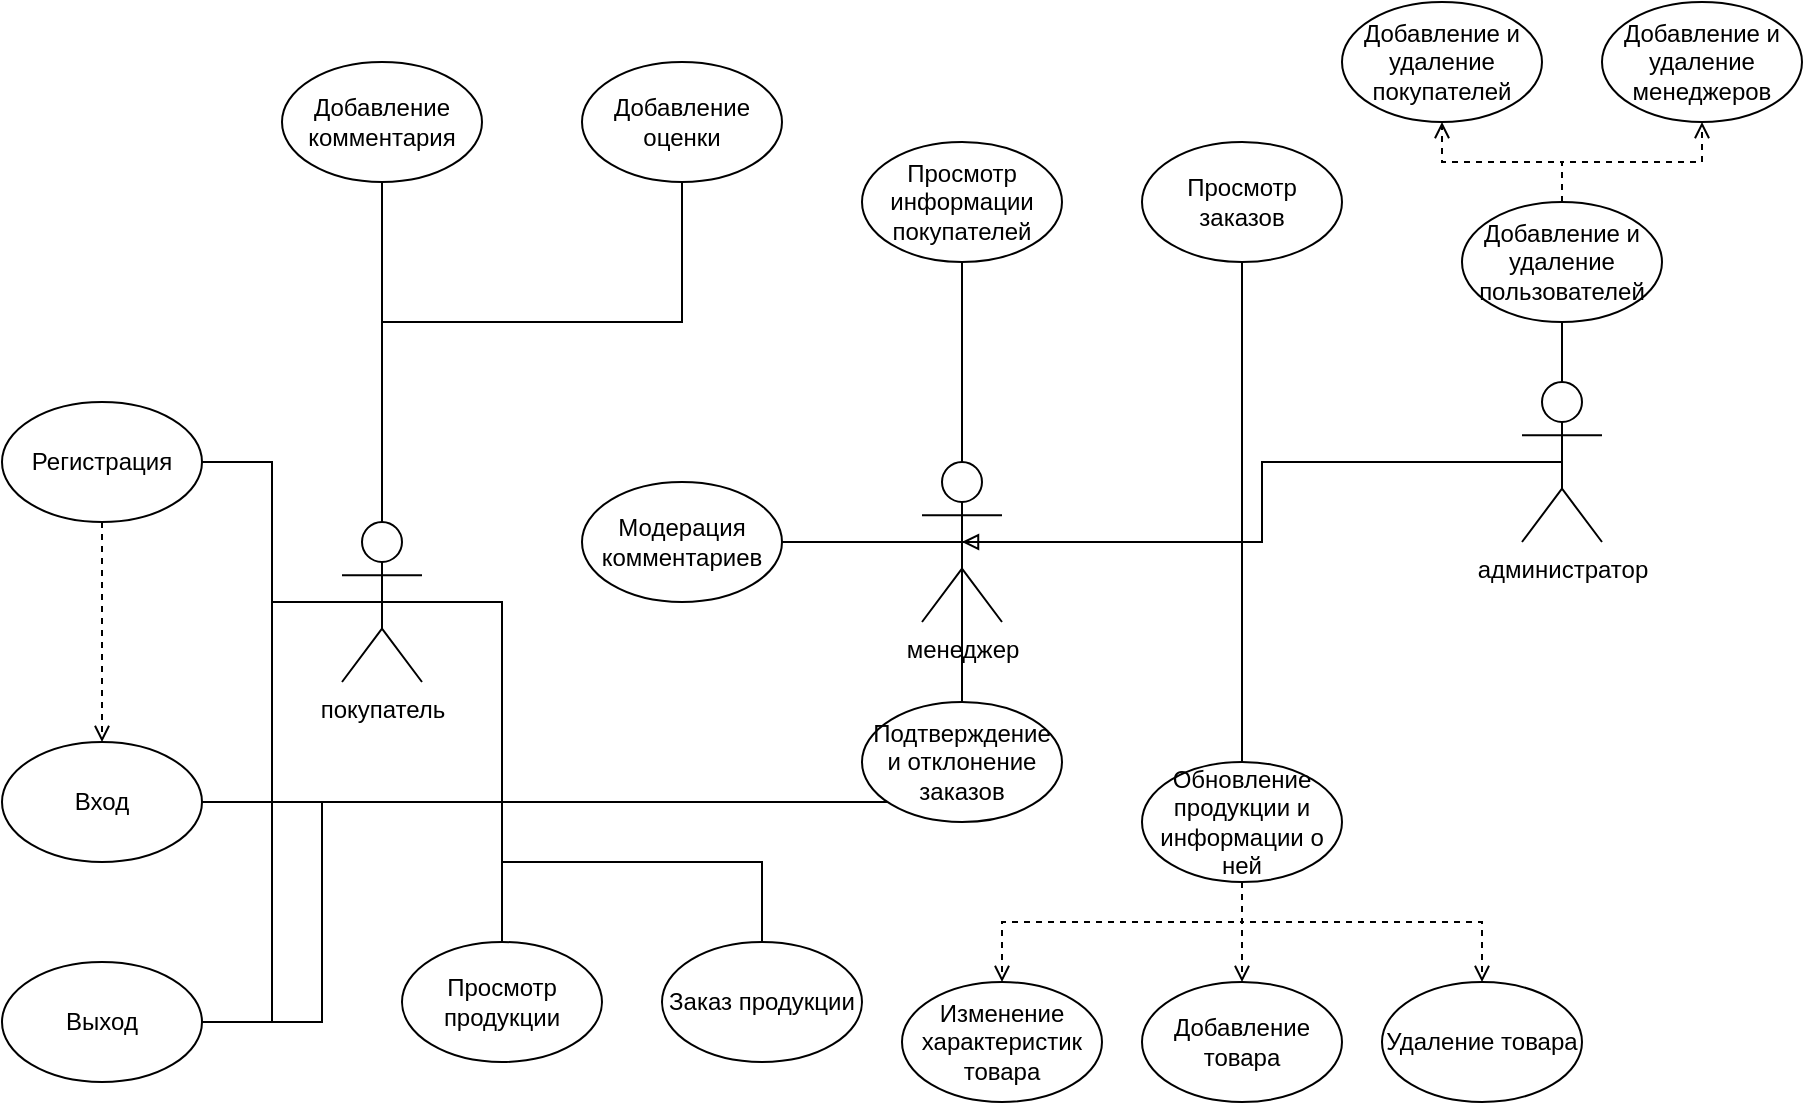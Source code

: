 <mxfile version="18.0.4" type="device"><diagram name="Page-1" id="42789a77-a242-8287-6e28-9cd8cfd52e62"><mxGraphModel dx="1422" dy="818" grid="1" gridSize="10" guides="1" tooltips="1" connect="1" arrows="1" fold="1" page="1" pageScale="1" pageWidth="1100" pageHeight="850" background="none" math="0" shadow="0"><root><mxCell id="0"/><mxCell id="1" parent="0"/><mxCell id="QCrvNLqZe0F_mXFFl_VP-18" style="edgeStyle=orthogonalEdgeStyle;rounded=0;orthogonalLoop=1;jettySize=auto;html=1;exitX=0.5;exitY=0.5;exitDx=0;exitDy=0;exitPerimeter=0;endArrow=none;endFill=0;" edge="1" parent="1" source="QCrvNLqZe0F_mXFFl_VP-1" target="QCrvNLqZe0F_mXFFl_VP-8"><mxGeometry relative="1" as="geometry"/></mxCell><mxCell id="QCrvNLqZe0F_mXFFl_VP-19" style="edgeStyle=orthogonalEdgeStyle;rounded=0;orthogonalLoop=1;jettySize=auto;html=1;exitX=0.5;exitY=0.5;exitDx=0;exitDy=0;exitPerimeter=0;entryX=1;entryY=0.5;entryDx=0;entryDy=0;endArrow=none;endFill=0;" edge="1" parent="1" source="QCrvNLqZe0F_mXFFl_VP-1" target="QCrvNLqZe0F_mXFFl_VP-7"><mxGeometry relative="1" as="geometry"/></mxCell><mxCell id="QCrvNLqZe0F_mXFFl_VP-20" style="edgeStyle=orthogonalEdgeStyle;rounded=0;orthogonalLoop=1;jettySize=auto;html=1;exitX=0.5;exitY=0.5;exitDx=0;exitDy=0;exitPerimeter=0;entryX=0.5;entryY=0;entryDx=0;entryDy=0;endArrow=none;endFill=0;" edge="1" parent="1" source="QCrvNLqZe0F_mXFFl_VP-1" target="QCrvNLqZe0F_mXFFl_VP-10"><mxGeometry relative="1" as="geometry"><Array as="points"><mxPoint x="300" y="380"/><mxPoint x="300" y="540"/></Array></mxGeometry></mxCell><mxCell id="QCrvNLqZe0F_mXFFl_VP-22" style="edgeStyle=orthogonalEdgeStyle;rounded=0;orthogonalLoop=1;jettySize=auto;html=1;exitX=0.5;exitY=0.5;exitDx=0;exitDy=0;exitPerimeter=0;entryX=0.5;entryY=1;entryDx=0;entryDy=0;endArrow=none;endFill=0;" edge="1" parent="1" source="QCrvNLqZe0F_mXFFl_VP-1" target="QCrvNLqZe0F_mXFFl_VP-12"><mxGeometry relative="1" as="geometry"/></mxCell><mxCell id="QCrvNLqZe0F_mXFFl_VP-23" style="edgeStyle=orthogonalEdgeStyle;rounded=0;orthogonalLoop=1;jettySize=auto;html=1;exitX=0.5;exitY=0.5;exitDx=0;exitDy=0;exitPerimeter=0;entryX=0.5;entryY=1;entryDx=0;entryDy=0;endArrow=none;endFill=0;" edge="1" parent="1" source="QCrvNLqZe0F_mXFFl_VP-1" target="QCrvNLqZe0F_mXFFl_VP-13"><mxGeometry relative="1" as="geometry"><Array as="points"><mxPoint x="240" y="240"/><mxPoint x="390" y="240"/></Array></mxGeometry></mxCell><mxCell id="QCrvNLqZe0F_mXFFl_VP-24" style="edgeStyle=orthogonalEdgeStyle;rounded=0;orthogonalLoop=1;jettySize=auto;html=1;exitX=0.5;exitY=0.5;exitDx=0;exitDy=0;exitPerimeter=0;entryX=0.5;entryY=0;entryDx=0;entryDy=0;endArrow=none;endFill=0;" edge="1" parent="1" source="QCrvNLqZe0F_mXFFl_VP-1" target="QCrvNLqZe0F_mXFFl_VP-11"><mxGeometry relative="1" as="geometry"><Array as="points"><mxPoint x="300" y="380"/><mxPoint x="300" y="510"/><mxPoint x="430" y="510"/></Array></mxGeometry></mxCell><mxCell id="QCrvNLqZe0F_mXFFl_VP-25" style="edgeStyle=orthogonalEdgeStyle;rounded=0;orthogonalLoop=1;jettySize=auto;html=1;exitX=0.5;exitY=0.5;exitDx=0;exitDy=0;exitPerimeter=0;entryX=1;entryY=0.5;entryDx=0;entryDy=0;endArrow=none;endFill=0;" edge="1" parent="1" source="QCrvNLqZe0F_mXFFl_VP-1" target="QCrvNLqZe0F_mXFFl_VP-9"><mxGeometry relative="1" as="geometry"/></mxCell><mxCell id="QCrvNLqZe0F_mXFFl_VP-1" value="покупатель&lt;br&gt;" style="shape=umlActor;verticalLabelPosition=bottom;verticalAlign=top;html=1;outlineConnect=0;" vertex="1" parent="1"><mxGeometry x="220" y="340" width="40" height="80" as="geometry"/></mxCell><mxCell id="QCrvNLqZe0F_mXFFl_VP-33" style="edgeStyle=orthogonalEdgeStyle;rounded=0;orthogonalLoop=1;jettySize=auto;html=1;exitX=0.5;exitY=0.5;exitDx=0;exitDy=0;exitPerimeter=0;entryX=0.5;entryY=1;entryDx=0;entryDy=0;endArrow=none;endFill=0;" edge="1" parent="1" source="QCrvNLqZe0F_mXFFl_VP-2" target="QCrvNLqZe0F_mXFFl_VP-32"><mxGeometry relative="1" as="geometry"/></mxCell><mxCell id="QCrvNLqZe0F_mXFFl_VP-34" style="edgeStyle=orthogonalEdgeStyle;rounded=0;orthogonalLoop=1;jettySize=auto;html=1;exitX=0.5;exitY=0.5;exitDx=0;exitDy=0;exitPerimeter=0;entryX=0.5;entryY=1;entryDx=0;entryDy=0;endArrow=none;endFill=0;" edge="1" parent="1" source="QCrvNLqZe0F_mXFFl_VP-2" target="QCrvNLqZe0F_mXFFl_VP-30"><mxGeometry relative="1" as="geometry"/></mxCell><mxCell id="QCrvNLqZe0F_mXFFl_VP-36" style="edgeStyle=orthogonalEdgeStyle;rounded=0;orthogonalLoop=1;jettySize=auto;html=1;exitX=0.5;exitY=0.5;exitDx=0;exitDy=0;exitPerimeter=0;entryX=0.5;entryY=0;entryDx=0;entryDy=0;endArrow=none;endFill=0;" edge="1" parent="1" source="QCrvNLqZe0F_mXFFl_VP-2" target="QCrvNLqZe0F_mXFFl_VP-28"><mxGeometry relative="1" as="geometry"/></mxCell><mxCell id="QCrvNLqZe0F_mXFFl_VP-37" style="edgeStyle=orthogonalEdgeStyle;rounded=0;orthogonalLoop=1;jettySize=auto;html=1;exitX=0.5;exitY=0.5;exitDx=0;exitDy=0;exitPerimeter=0;entryX=1;entryY=0.5;entryDx=0;entryDy=0;endArrow=none;endFill=0;" edge="1" parent="1" source="QCrvNLqZe0F_mXFFl_VP-2" target="QCrvNLqZe0F_mXFFl_VP-29"><mxGeometry relative="1" as="geometry"/></mxCell><mxCell id="QCrvNLqZe0F_mXFFl_VP-38" style="edgeStyle=orthogonalEdgeStyle;rounded=0;orthogonalLoop=1;jettySize=auto;html=1;exitX=0.5;exitY=0.5;exitDx=0;exitDy=0;exitPerimeter=0;entryX=0.5;entryY=0;entryDx=0;entryDy=0;endArrow=none;endFill=0;" edge="1" parent="1" source="QCrvNLqZe0F_mXFFl_VP-2" target="QCrvNLqZe0F_mXFFl_VP-31"><mxGeometry relative="1" as="geometry"/></mxCell><mxCell id="QCrvNLqZe0F_mXFFl_VP-60" style="edgeStyle=orthogonalEdgeStyle;rounded=0;orthogonalLoop=1;jettySize=auto;html=1;exitX=0.5;exitY=0.5;exitDx=0;exitDy=0;exitPerimeter=0;entryX=1;entryY=0.5;entryDx=0;entryDy=0;endArrow=none;endFill=0;" edge="1" parent="1" source="QCrvNLqZe0F_mXFFl_VP-2" target="QCrvNLqZe0F_mXFFl_VP-7"><mxGeometry relative="1" as="geometry"><Array as="points"><mxPoint x="530" y="480"/></Array></mxGeometry></mxCell><mxCell id="QCrvNLqZe0F_mXFFl_VP-61" style="edgeStyle=orthogonalEdgeStyle;rounded=0;orthogonalLoop=1;jettySize=auto;html=1;exitX=0.5;exitY=0.5;exitDx=0;exitDy=0;exitPerimeter=0;entryX=1;entryY=0.5;entryDx=0;entryDy=0;endArrow=none;endFill=0;" edge="1" parent="1" source="QCrvNLqZe0F_mXFFl_VP-2" target="QCrvNLqZe0F_mXFFl_VP-9"><mxGeometry relative="1" as="geometry"><Array as="points"><mxPoint x="530" y="480"/><mxPoint x="210" y="480"/><mxPoint x="210" y="590"/></Array></mxGeometry></mxCell><mxCell id="QCrvNLqZe0F_mXFFl_VP-2" value="менеджер" style="shape=umlActor;verticalLabelPosition=bottom;verticalAlign=top;html=1;outlineConnect=0;" vertex="1" parent="1"><mxGeometry x="510" y="310" width="40" height="80" as="geometry"/></mxCell><mxCell id="QCrvNLqZe0F_mXFFl_VP-52" style="edgeStyle=orthogonalEdgeStyle;rounded=0;orthogonalLoop=1;jettySize=auto;html=1;exitX=0.5;exitY=0.5;exitDx=0;exitDy=0;exitPerimeter=0;entryX=0.5;entryY=0.5;entryDx=0;entryDy=0;entryPerimeter=0;endArrow=block;endFill=0;" edge="1" parent="1" source="QCrvNLqZe0F_mXFFl_VP-3" target="QCrvNLqZe0F_mXFFl_VP-2"><mxGeometry relative="1" as="geometry"/></mxCell><mxCell id="QCrvNLqZe0F_mXFFl_VP-58" style="edgeStyle=orthogonalEdgeStyle;rounded=0;orthogonalLoop=1;jettySize=auto;html=1;exitX=0.5;exitY=0.5;exitDx=0;exitDy=0;exitPerimeter=0;entryX=0.5;entryY=1;entryDx=0;entryDy=0;endArrow=none;endFill=0;" edge="1" parent="1" source="QCrvNLqZe0F_mXFFl_VP-3" target="QCrvNLqZe0F_mXFFl_VP-53"><mxGeometry relative="1" as="geometry"/></mxCell><mxCell id="QCrvNLqZe0F_mXFFl_VP-3" value="администратор&lt;br&gt;" style="shape=umlActor;verticalLabelPosition=bottom;verticalAlign=top;html=1;outlineConnect=0;" vertex="1" parent="1"><mxGeometry x="810" y="270" width="40" height="80" as="geometry"/></mxCell><mxCell id="QCrvNLqZe0F_mXFFl_VP-7" value="Вход&lt;br&gt;" style="ellipse;whiteSpace=wrap;html=1;" vertex="1" parent="1"><mxGeometry x="50" y="450" width="100" height="60" as="geometry"/></mxCell><mxCell id="QCrvNLqZe0F_mXFFl_VP-14" style="edgeStyle=orthogonalEdgeStyle;rounded=0;orthogonalLoop=1;jettySize=auto;html=1;entryX=0.5;entryY=0;entryDx=0;entryDy=0;dashed=1;endArrow=open;endFill=0;" edge="1" parent="1" source="QCrvNLqZe0F_mXFFl_VP-8" target="QCrvNLqZe0F_mXFFl_VP-7"><mxGeometry relative="1" as="geometry"/></mxCell><mxCell id="QCrvNLqZe0F_mXFFl_VP-8" value="Регистрация" style="ellipse;whiteSpace=wrap;html=1;" vertex="1" parent="1"><mxGeometry x="50" y="280" width="100" height="60" as="geometry"/></mxCell><mxCell id="QCrvNLqZe0F_mXFFl_VP-9" value="Выход" style="ellipse;whiteSpace=wrap;html=1;" vertex="1" parent="1"><mxGeometry x="50" y="560" width="100" height="60" as="geometry"/></mxCell><mxCell id="QCrvNLqZe0F_mXFFl_VP-10" value="Просмотр продукции" style="ellipse;whiteSpace=wrap;html=1;" vertex="1" parent="1"><mxGeometry x="250" y="550" width="100" height="60" as="geometry"/></mxCell><mxCell id="QCrvNLqZe0F_mXFFl_VP-11" value="Заказ продукции" style="ellipse;whiteSpace=wrap;html=1;" vertex="1" parent="1"><mxGeometry x="380" y="550" width="100" height="60" as="geometry"/></mxCell><mxCell id="QCrvNLqZe0F_mXFFl_VP-12" value="Добавление комментария" style="ellipse;whiteSpace=wrap;html=1;" vertex="1" parent="1"><mxGeometry x="190" y="110" width="100" height="60" as="geometry"/></mxCell><mxCell id="QCrvNLqZe0F_mXFFl_VP-13" value="Добавление оценки" style="ellipse;whiteSpace=wrap;html=1;" vertex="1" parent="1"><mxGeometry x="340" y="110" width="100" height="60" as="geometry"/></mxCell><mxCell id="QCrvNLqZe0F_mXFFl_VP-28" value="Подтверждение и отклонение заказов" style="ellipse;whiteSpace=wrap;html=1;" vertex="1" parent="1"><mxGeometry x="480" y="430" width="100" height="60" as="geometry"/></mxCell><mxCell id="QCrvNLqZe0F_mXFFl_VP-29" value="Модерация комментариев" style="ellipse;whiteSpace=wrap;html=1;" vertex="1" parent="1"><mxGeometry x="340" y="320" width="100" height="60" as="geometry"/></mxCell><mxCell id="QCrvNLqZe0F_mXFFl_VP-30" value="Просмотр заказов" style="ellipse;whiteSpace=wrap;html=1;" vertex="1" parent="1"><mxGeometry x="620" y="150" width="100" height="60" as="geometry"/></mxCell><mxCell id="QCrvNLqZe0F_mXFFl_VP-44" style="edgeStyle=orthogonalEdgeStyle;rounded=0;orthogonalLoop=1;jettySize=auto;html=1;exitX=0.5;exitY=1;exitDx=0;exitDy=0;entryX=0.5;entryY=0;entryDx=0;entryDy=0;endArrow=open;endFill=0;dashed=1;" edge="1" parent="1" source="QCrvNLqZe0F_mXFFl_VP-31" target="QCrvNLqZe0F_mXFFl_VP-41"><mxGeometry relative="1" as="geometry"/></mxCell><mxCell id="QCrvNLqZe0F_mXFFl_VP-46" style="edgeStyle=orthogonalEdgeStyle;rounded=0;orthogonalLoop=1;jettySize=auto;html=1;exitX=0.5;exitY=1;exitDx=0;exitDy=0;entryX=0.5;entryY=0;entryDx=0;entryDy=0;endArrow=open;endFill=0;dashed=1;" edge="1" parent="1" source="QCrvNLqZe0F_mXFFl_VP-31" target="QCrvNLqZe0F_mXFFl_VP-42"><mxGeometry relative="1" as="geometry"><Array as="points"><mxPoint x="670" y="540"/><mxPoint x="550" y="540"/></Array></mxGeometry></mxCell><mxCell id="QCrvNLqZe0F_mXFFl_VP-47" style="edgeStyle=orthogonalEdgeStyle;rounded=0;orthogonalLoop=1;jettySize=auto;html=1;exitX=0.5;exitY=1;exitDx=0;exitDy=0;entryX=0.5;entryY=0;entryDx=0;entryDy=0;dashed=1;endArrow=open;endFill=0;" edge="1" parent="1" source="QCrvNLqZe0F_mXFFl_VP-31" target="QCrvNLqZe0F_mXFFl_VP-40"><mxGeometry relative="1" as="geometry"><Array as="points"><mxPoint x="670" y="540"/><mxPoint x="790" y="540"/></Array></mxGeometry></mxCell><mxCell id="QCrvNLqZe0F_mXFFl_VP-31" value="Обновление продукции и информации о ней" style="ellipse;whiteSpace=wrap;html=1;" vertex="1" parent="1"><mxGeometry x="620" y="460" width="100" height="60" as="geometry"/></mxCell><mxCell id="QCrvNLqZe0F_mXFFl_VP-32" value="Просмотр информации покупателей" style="ellipse;whiteSpace=wrap;html=1;" vertex="1" parent="1"><mxGeometry x="480" y="150" width="100" height="60" as="geometry"/></mxCell><mxCell id="QCrvNLqZe0F_mXFFl_VP-40" value="Удаление товара" style="ellipse;whiteSpace=wrap;html=1;" vertex="1" parent="1"><mxGeometry x="740" y="570" width="100" height="60" as="geometry"/></mxCell><mxCell id="QCrvNLqZe0F_mXFFl_VP-41" value="Добавление товара" style="ellipse;whiteSpace=wrap;html=1;" vertex="1" parent="1"><mxGeometry x="620" y="570" width="100" height="60" as="geometry"/></mxCell><mxCell id="QCrvNLqZe0F_mXFFl_VP-42" value="Изменение характеристик товара" style="ellipse;whiteSpace=wrap;html=1;" vertex="1" parent="1"><mxGeometry x="500" y="570" width="100" height="60" as="geometry"/></mxCell><mxCell id="QCrvNLqZe0F_mXFFl_VP-56" style="edgeStyle=orthogonalEdgeStyle;rounded=0;orthogonalLoop=1;jettySize=auto;html=1;exitX=0.5;exitY=0;exitDx=0;exitDy=0;entryX=0.5;entryY=1;entryDx=0;entryDy=0;endArrow=open;endFill=0;dashed=1;" edge="1" parent="1" source="QCrvNLqZe0F_mXFFl_VP-53" target="QCrvNLqZe0F_mXFFl_VP-55"><mxGeometry relative="1" as="geometry"/></mxCell><mxCell id="QCrvNLqZe0F_mXFFl_VP-57" style="edgeStyle=orthogonalEdgeStyle;rounded=0;orthogonalLoop=1;jettySize=auto;html=1;exitX=0.5;exitY=0;exitDx=0;exitDy=0;entryX=0.5;entryY=1;entryDx=0;entryDy=0;endArrow=open;endFill=0;dashed=1;" edge="1" parent="1" source="QCrvNLqZe0F_mXFFl_VP-53" target="QCrvNLqZe0F_mXFFl_VP-54"><mxGeometry relative="1" as="geometry"/></mxCell><mxCell id="QCrvNLqZe0F_mXFFl_VP-53" value="Добавление и удаление пользователей" style="ellipse;whiteSpace=wrap;html=1;" vertex="1" parent="1"><mxGeometry x="780" y="180" width="100" height="60" as="geometry"/></mxCell><mxCell id="QCrvNLqZe0F_mXFFl_VP-54" value="Добавление и удаление покупателей" style="ellipse;whiteSpace=wrap;html=1;" vertex="1" parent="1"><mxGeometry x="720" y="80" width="100" height="60" as="geometry"/></mxCell><mxCell id="QCrvNLqZe0F_mXFFl_VP-55" value="Добавление и удаление менеджеров" style="ellipse;whiteSpace=wrap;html=1;" vertex="1" parent="1"><mxGeometry x="850" y="80" width="100" height="60" as="geometry"/></mxCell></root></mxGraphModel></diagram></mxfile>